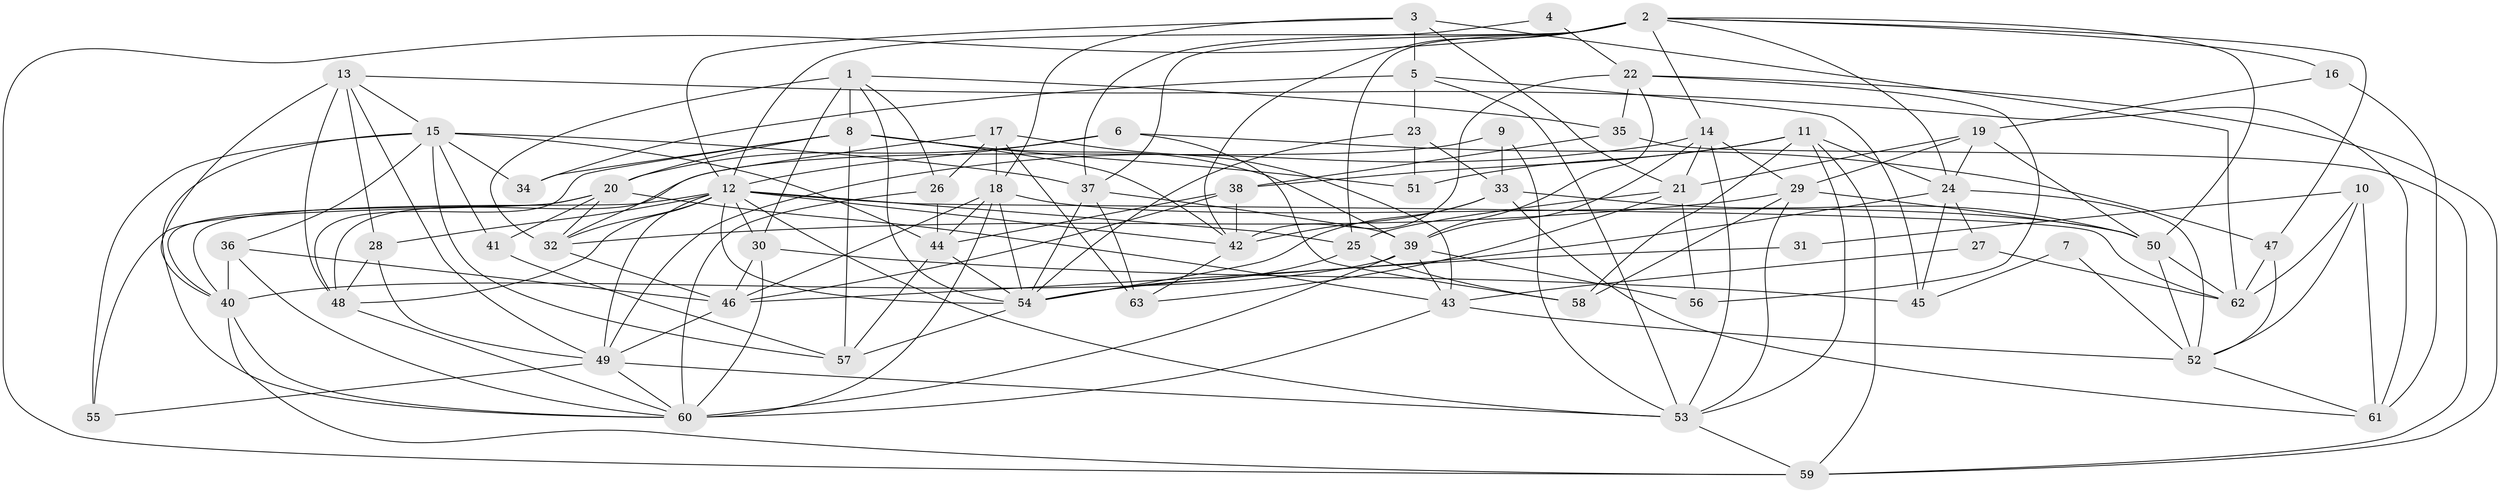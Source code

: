 // original degree distribution, {4: 0.1984126984126984, 6: 0.07936507936507936, 2: 0.15873015873015872, 5: 0.18253968253968253, 7: 0.05555555555555555, 3: 0.30158730158730157, 8: 0.015873015873015872, 10: 0.007936507936507936}
// Generated by graph-tools (version 1.1) at 2025/02/03/09/25 03:02:13]
// undirected, 63 vertices, 175 edges
graph export_dot {
graph [start="1"]
  node [color=gray90,style=filled];
  1;
  2;
  3;
  4;
  5;
  6;
  7;
  8;
  9;
  10;
  11;
  12;
  13;
  14;
  15;
  16;
  17;
  18;
  19;
  20;
  21;
  22;
  23;
  24;
  25;
  26;
  27;
  28;
  29;
  30;
  31;
  32;
  33;
  34;
  35;
  36;
  37;
  38;
  39;
  40;
  41;
  42;
  43;
  44;
  45;
  46;
  47;
  48;
  49;
  50;
  51;
  52;
  53;
  54;
  55;
  56;
  57;
  58;
  59;
  60;
  61;
  62;
  63;
  1 -- 8 [weight=1.0];
  1 -- 26 [weight=1.0];
  1 -- 30 [weight=2.0];
  1 -- 32 [weight=1.0];
  1 -- 35 [weight=1.0];
  1 -- 54 [weight=1.0];
  2 -- 12 [weight=1.0];
  2 -- 14 [weight=1.0];
  2 -- 16 [weight=1.0];
  2 -- 24 [weight=1.0];
  2 -- 25 [weight=1.0];
  2 -- 37 [weight=1.0];
  2 -- 42 [weight=1.0];
  2 -- 47 [weight=1.0];
  2 -- 50 [weight=1.0];
  2 -- 59 [weight=1.0];
  3 -- 5 [weight=1.0];
  3 -- 12 [weight=1.0];
  3 -- 18 [weight=1.0];
  3 -- 21 [weight=1.0];
  3 -- 62 [weight=1.0];
  4 -- 22 [weight=1.0];
  4 -- 37 [weight=1.0];
  5 -- 23 [weight=1.0];
  5 -- 34 [weight=2.0];
  5 -- 45 [weight=1.0];
  5 -- 53 [weight=1.0];
  6 -- 12 [weight=1.0];
  6 -- 20 [weight=1.0];
  6 -- 47 [weight=1.0];
  6 -- 58 [weight=1.0];
  7 -- 45 [weight=1.0];
  7 -- 52 [weight=1.0];
  8 -- 20 [weight=1.0];
  8 -- 34 [weight=1.0];
  8 -- 39 [weight=1.0];
  8 -- 42 [weight=1.0];
  8 -- 48 [weight=1.0];
  8 -- 51 [weight=2.0];
  8 -- 57 [weight=1.0];
  9 -- 33 [weight=1.0];
  9 -- 48 [weight=1.0];
  9 -- 53 [weight=1.0];
  10 -- 31 [weight=1.0];
  10 -- 52 [weight=1.0];
  10 -- 61 [weight=2.0];
  10 -- 62 [weight=1.0];
  11 -- 24 [weight=1.0];
  11 -- 38 [weight=1.0];
  11 -- 51 [weight=1.0];
  11 -- 53 [weight=1.0];
  11 -- 58 [weight=1.0];
  11 -- 59 [weight=1.0];
  12 -- 25 [weight=1.0];
  12 -- 28 [weight=1.0];
  12 -- 30 [weight=1.0];
  12 -- 32 [weight=1.0];
  12 -- 40 [weight=1.0];
  12 -- 42 [weight=1.0];
  12 -- 48 [weight=1.0];
  12 -- 49 [weight=1.0];
  12 -- 53 [weight=1.0];
  12 -- 54 [weight=2.0];
  12 -- 62 [weight=1.0];
  13 -- 15 [weight=1.0];
  13 -- 28 [weight=1.0];
  13 -- 40 [weight=1.0];
  13 -- 48 [weight=1.0];
  13 -- 49 [weight=1.0];
  13 -- 61 [weight=1.0];
  14 -- 21 [weight=1.0];
  14 -- 29 [weight=1.0];
  14 -- 39 [weight=1.0];
  14 -- 49 [weight=1.0];
  14 -- 53 [weight=1.0];
  15 -- 34 [weight=1.0];
  15 -- 36 [weight=1.0];
  15 -- 37 [weight=1.0];
  15 -- 41 [weight=1.0];
  15 -- 44 [weight=1.0];
  15 -- 55 [weight=1.0];
  15 -- 57 [weight=1.0];
  15 -- 60 [weight=1.0];
  16 -- 19 [weight=1.0];
  16 -- 61 [weight=1.0];
  17 -- 18 [weight=1.0];
  17 -- 26 [weight=1.0];
  17 -- 32 [weight=1.0];
  17 -- 43 [weight=1.0];
  17 -- 63 [weight=1.0];
  18 -- 44 [weight=1.0];
  18 -- 46 [weight=1.0];
  18 -- 50 [weight=1.0];
  18 -- 54 [weight=1.0];
  18 -- 60 [weight=1.0];
  19 -- 21 [weight=1.0];
  19 -- 24 [weight=1.0];
  19 -- 29 [weight=1.0];
  19 -- 50 [weight=2.0];
  20 -- 32 [weight=1.0];
  20 -- 40 [weight=1.0];
  20 -- 41 [weight=1.0];
  20 -- 43 [weight=1.0];
  20 -- 55 [weight=1.0];
  21 -- 25 [weight=1.0];
  21 -- 56 [weight=1.0];
  21 -- 63 [weight=1.0];
  22 -- 35 [weight=1.0];
  22 -- 39 [weight=1.0];
  22 -- 42 [weight=1.0];
  22 -- 56 [weight=1.0];
  22 -- 59 [weight=1.0];
  23 -- 33 [weight=1.0];
  23 -- 51 [weight=1.0];
  23 -- 54 [weight=1.0];
  24 -- 27 [weight=1.0];
  24 -- 45 [weight=1.0];
  24 -- 46 [weight=1.0];
  24 -- 52 [weight=1.0];
  25 -- 54 [weight=1.0];
  25 -- 58 [weight=1.0];
  26 -- 44 [weight=1.0];
  26 -- 60 [weight=1.0];
  27 -- 43 [weight=1.0];
  27 -- 62 [weight=1.0];
  28 -- 48 [weight=1.0];
  28 -- 49 [weight=1.0];
  29 -- 32 [weight=1.0];
  29 -- 50 [weight=1.0];
  29 -- 53 [weight=1.0];
  29 -- 58 [weight=1.0];
  30 -- 45 [weight=2.0];
  30 -- 46 [weight=1.0];
  30 -- 60 [weight=2.0];
  31 -- 54 [weight=1.0];
  32 -- 46 [weight=1.0];
  33 -- 42 [weight=1.0];
  33 -- 50 [weight=1.0];
  33 -- 54 [weight=1.0];
  33 -- 61 [weight=1.0];
  35 -- 38 [weight=1.0];
  35 -- 59 [weight=1.0];
  36 -- 40 [weight=1.0];
  36 -- 46 [weight=2.0];
  36 -- 60 [weight=2.0];
  37 -- 39 [weight=1.0];
  37 -- 54 [weight=1.0];
  37 -- 63 [weight=2.0];
  38 -- 42 [weight=1.0];
  38 -- 44 [weight=1.0];
  38 -- 46 [weight=1.0];
  39 -- 40 [weight=1.0];
  39 -- 43 [weight=1.0];
  39 -- 56 [weight=1.0];
  39 -- 60 [weight=2.0];
  40 -- 59 [weight=1.0];
  40 -- 60 [weight=1.0];
  41 -- 57 [weight=1.0];
  42 -- 63 [weight=1.0];
  43 -- 52 [weight=1.0];
  43 -- 60 [weight=1.0];
  44 -- 54 [weight=1.0];
  44 -- 57 [weight=2.0];
  46 -- 49 [weight=1.0];
  47 -- 52 [weight=1.0];
  47 -- 62 [weight=1.0];
  48 -- 60 [weight=1.0];
  49 -- 53 [weight=1.0];
  49 -- 55 [weight=1.0];
  49 -- 60 [weight=1.0];
  50 -- 52 [weight=1.0];
  50 -- 62 [weight=1.0];
  52 -- 61 [weight=1.0];
  53 -- 59 [weight=1.0];
  54 -- 57 [weight=1.0];
}
